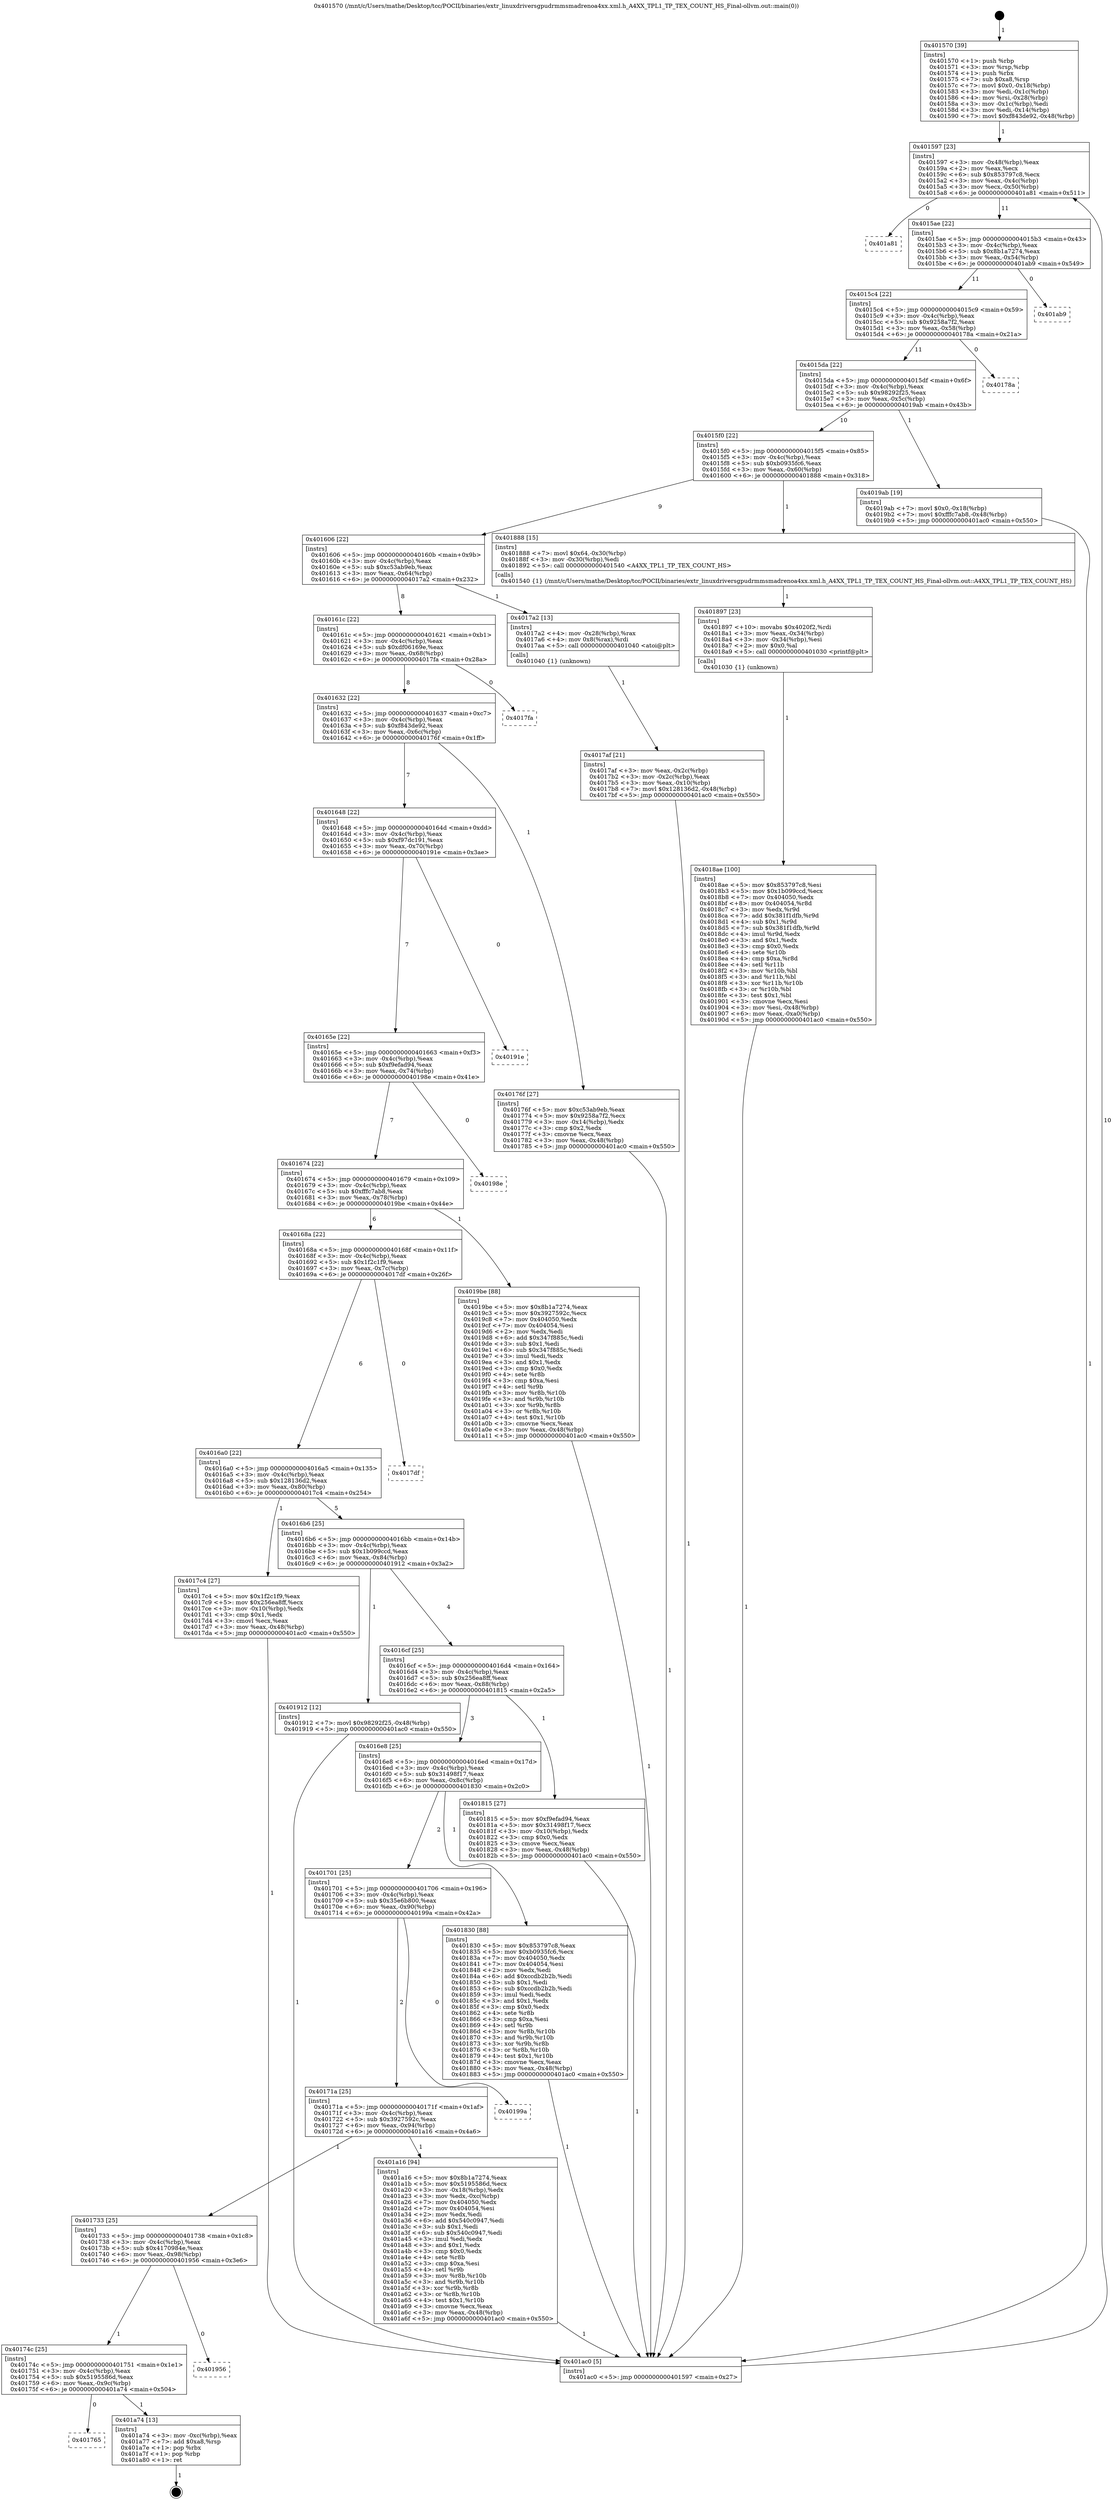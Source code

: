 digraph "0x401570" {
  label = "0x401570 (/mnt/c/Users/mathe/Desktop/tcc/POCII/binaries/extr_linuxdriversgpudrmmsmadrenoa4xx.xml.h_A4XX_TPL1_TP_TEX_COUNT_HS_Final-ollvm.out::main(0))"
  labelloc = "t"
  node[shape=record]

  Entry [label="",width=0.3,height=0.3,shape=circle,fillcolor=black,style=filled]
  "0x401597" [label="{
     0x401597 [23]\l
     | [instrs]\l
     &nbsp;&nbsp;0x401597 \<+3\>: mov -0x48(%rbp),%eax\l
     &nbsp;&nbsp;0x40159a \<+2\>: mov %eax,%ecx\l
     &nbsp;&nbsp;0x40159c \<+6\>: sub $0x853797c8,%ecx\l
     &nbsp;&nbsp;0x4015a2 \<+3\>: mov %eax,-0x4c(%rbp)\l
     &nbsp;&nbsp;0x4015a5 \<+3\>: mov %ecx,-0x50(%rbp)\l
     &nbsp;&nbsp;0x4015a8 \<+6\>: je 0000000000401a81 \<main+0x511\>\l
  }"]
  "0x401a81" [label="{
     0x401a81\l
  }", style=dashed]
  "0x4015ae" [label="{
     0x4015ae [22]\l
     | [instrs]\l
     &nbsp;&nbsp;0x4015ae \<+5\>: jmp 00000000004015b3 \<main+0x43\>\l
     &nbsp;&nbsp;0x4015b3 \<+3\>: mov -0x4c(%rbp),%eax\l
     &nbsp;&nbsp;0x4015b6 \<+5\>: sub $0x8b1a7274,%eax\l
     &nbsp;&nbsp;0x4015bb \<+3\>: mov %eax,-0x54(%rbp)\l
     &nbsp;&nbsp;0x4015be \<+6\>: je 0000000000401ab9 \<main+0x549\>\l
  }"]
  Exit [label="",width=0.3,height=0.3,shape=circle,fillcolor=black,style=filled,peripheries=2]
  "0x401ab9" [label="{
     0x401ab9\l
  }", style=dashed]
  "0x4015c4" [label="{
     0x4015c4 [22]\l
     | [instrs]\l
     &nbsp;&nbsp;0x4015c4 \<+5\>: jmp 00000000004015c9 \<main+0x59\>\l
     &nbsp;&nbsp;0x4015c9 \<+3\>: mov -0x4c(%rbp),%eax\l
     &nbsp;&nbsp;0x4015cc \<+5\>: sub $0x9258a7f2,%eax\l
     &nbsp;&nbsp;0x4015d1 \<+3\>: mov %eax,-0x58(%rbp)\l
     &nbsp;&nbsp;0x4015d4 \<+6\>: je 000000000040178a \<main+0x21a\>\l
  }"]
  "0x401765" [label="{
     0x401765\l
  }", style=dashed]
  "0x40178a" [label="{
     0x40178a\l
  }", style=dashed]
  "0x4015da" [label="{
     0x4015da [22]\l
     | [instrs]\l
     &nbsp;&nbsp;0x4015da \<+5\>: jmp 00000000004015df \<main+0x6f\>\l
     &nbsp;&nbsp;0x4015df \<+3\>: mov -0x4c(%rbp),%eax\l
     &nbsp;&nbsp;0x4015e2 \<+5\>: sub $0x98292f25,%eax\l
     &nbsp;&nbsp;0x4015e7 \<+3\>: mov %eax,-0x5c(%rbp)\l
     &nbsp;&nbsp;0x4015ea \<+6\>: je 00000000004019ab \<main+0x43b\>\l
  }"]
  "0x401a74" [label="{
     0x401a74 [13]\l
     | [instrs]\l
     &nbsp;&nbsp;0x401a74 \<+3\>: mov -0xc(%rbp),%eax\l
     &nbsp;&nbsp;0x401a77 \<+7\>: add $0xa8,%rsp\l
     &nbsp;&nbsp;0x401a7e \<+1\>: pop %rbx\l
     &nbsp;&nbsp;0x401a7f \<+1\>: pop %rbp\l
     &nbsp;&nbsp;0x401a80 \<+1\>: ret\l
  }"]
  "0x4019ab" [label="{
     0x4019ab [19]\l
     | [instrs]\l
     &nbsp;&nbsp;0x4019ab \<+7\>: movl $0x0,-0x18(%rbp)\l
     &nbsp;&nbsp;0x4019b2 \<+7\>: movl $0xfffc7ab8,-0x48(%rbp)\l
     &nbsp;&nbsp;0x4019b9 \<+5\>: jmp 0000000000401ac0 \<main+0x550\>\l
  }"]
  "0x4015f0" [label="{
     0x4015f0 [22]\l
     | [instrs]\l
     &nbsp;&nbsp;0x4015f0 \<+5\>: jmp 00000000004015f5 \<main+0x85\>\l
     &nbsp;&nbsp;0x4015f5 \<+3\>: mov -0x4c(%rbp),%eax\l
     &nbsp;&nbsp;0x4015f8 \<+5\>: sub $0xb0935fc6,%eax\l
     &nbsp;&nbsp;0x4015fd \<+3\>: mov %eax,-0x60(%rbp)\l
     &nbsp;&nbsp;0x401600 \<+6\>: je 0000000000401888 \<main+0x318\>\l
  }"]
  "0x40174c" [label="{
     0x40174c [25]\l
     | [instrs]\l
     &nbsp;&nbsp;0x40174c \<+5\>: jmp 0000000000401751 \<main+0x1e1\>\l
     &nbsp;&nbsp;0x401751 \<+3\>: mov -0x4c(%rbp),%eax\l
     &nbsp;&nbsp;0x401754 \<+5\>: sub $0x5195586d,%eax\l
     &nbsp;&nbsp;0x401759 \<+6\>: mov %eax,-0x9c(%rbp)\l
     &nbsp;&nbsp;0x40175f \<+6\>: je 0000000000401a74 \<main+0x504\>\l
  }"]
  "0x401888" [label="{
     0x401888 [15]\l
     | [instrs]\l
     &nbsp;&nbsp;0x401888 \<+7\>: movl $0x64,-0x30(%rbp)\l
     &nbsp;&nbsp;0x40188f \<+3\>: mov -0x30(%rbp),%edi\l
     &nbsp;&nbsp;0x401892 \<+5\>: call 0000000000401540 \<A4XX_TPL1_TP_TEX_COUNT_HS\>\l
     | [calls]\l
     &nbsp;&nbsp;0x401540 \{1\} (/mnt/c/Users/mathe/Desktop/tcc/POCII/binaries/extr_linuxdriversgpudrmmsmadrenoa4xx.xml.h_A4XX_TPL1_TP_TEX_COUNT_HS_Final-ollvm.out::A4XX_TPL1_TP_TEX_COUNT_HS)\l
  }"]
  "0x401606" [label="{
     0x401606 [22]\l
     | [instrs]\l
     &nbsp;&nbsp;0x401606 \<+5\>: jmp 000000000040160b \<main+0x9b\>\l
     &nbsp;&nbsp;0x40160b \<+3\>: mov -0x4c(%rbp),%eax\l
     &nbsp;&nbsp;0x40160e \<+5\>: sub $0xc53ab9eb,%eax\l
     &nbsp;&nbsp;0x401613 \<+3\>: mov %eax,-0x64(%rbp)\l
     &nbsp;&nbsp;0x401616 \<+6\>: je 00000000004017a2 \<main+0x232\>\l
  }"]
  "0x401956" [label="{
     0x401956\l
  }", style=dashed]
  "0x4017a2" [label="{
     0x4017a2 [13]\l
     | [instrs]\l
     &nbsp;&nbsp;0x4017a2 \<+4\>: mov -0x28(%rbp),%rax\l
     &nbsp;&nbsp;0x4017a6 \<+4\>: mov 0x8(%rax),%rdi\l
     &nbsp;&nbsp;0x4017aa \<+5\>: call 0000000000401040 \<atoi@plt\>\l
     | [calls]\l
     &nbsp;&nbsp;0x401040 \{1\} (unknown)\l
  }"]
  "0x40161c" [label="{
     0x40161c [22]\l
     | [instrs]\l
     &nbsp;&nbsp;0x40161c \<+5\>: jmp 0000000000401621 \<main+0xb1\>\l
     &nbsp;&nbsp;0x401621 \<+3\>: mov -0x4c(%rbp),%eax\l
     &nbsp;&nbsp;0x401624 \<+5\>: sub $0xdf06169e,%eax\l
     &nbsp;&nbsp;0x401629 \<+3\>: mov %eax,-0x68(%rbp)\l
     &nbsp;&nbsp;0x40162c \<+6\>: je 00000000004017fa \<main+0x28a\>\l
  }"]
  "0x401733" [label="{
     0x401733 [25]\l
     | [instrs]\l
     &nbsp;&nbsp;0x401733 \<+5\>: jmp 0000000000401738 \<main+0x1c8\>\l
     &nbsp;&nbsp;0x401738 \<+3\>: mov -0x4c(%rbp),%eax\l
     &nbsp;&nbsp;0x40173b \<+5\>: sub $0x4170984e,%eax\l
     &nbsp;&nbsp;0x401740 \<+6\>: mov %eax,-0x98(%rbp)\l
     &nbsp;&nbsp;0x401746 \<+6\>: je 0000000000401956 \<main+0x3e6\>\l
  }"]
  "0x4017fa" [label="{
     0x4017fa\l
  }", style=dashed]
  "0x401632" [label="{
     0x401632 [22]\l
     | [instrs]\l
     &nbsp;&nbsp;0x401632 \<+5\>: jmp 0000000000401637 \<main+0xc7\>\l
     &nbsp;&nbsp;0x401637 \<+3\>: mov -0x4c(%rbp),%eax\l
     &nbsp;&nbsp;0x40163a \<+5\>: sub $0xf843de92,%eax\l
     &nbsp;&nbsp;0x40163f \<+3\>: mov %eax,-0x6c(%rbp)\l
     &nbsp;&nbsp;0x401642 \<+6\>: je 000000000040176f \<main+0x1ff\>\l
  }"]
  "0x401a16" [label="{
     0x401a16 [94]\l
     | [instrs]\l
     &nbsp;&nbsp;0x401a16 \<+5\>: mov $0x8b1a7274,%eax\l
     &nbsp;&nbsp;0x401a1b \<+5\>: mov $0x5195586d,%ecx\l
     &nbsp;&nbsp;0x401a20 \<+3\>: mov -0x18(%rbp),%edx\l
     &nbsp;&nbsp;0x401a23 \<+3\>: mov %edx,-0xc(%rbp)\l
     &nbsp;&nbsp;0x401a26 \<+7\>: mov 0x404050,%edx\l
     &nbsp;&nbsp;0x401a2d \<+7\>: mov 0x404054,%esi\l
     &nbsp;&nbsp;0x401a34 \<+2\>: mov %edx,%edi\l
     &nbsp;&nbsp;0x401a36 \<+6\>: add $0x540c0947,%edi\l
     &nbsp;&nbsp;0x401a3c \<+3\>: sub $0x1,%edi\l
     &nbsp;&nbsp;0x401a3f \<+6\>: sub $0x540c0947,%edi\l
     &nbsp;&nbsp;0x401a45 \<+3\>: imul %edi,%edx\l
     &nbsp;&nbsp;0x401a48 \<+3\>: and $0x1,%edx\l
     &nbsp;&nbsp;0x401a4b \<+3\>: cmp $0x0,%edx\l
     &nbsp;&nbsp;0x401a4e \<+4\>: sete %r8b\l
     &nbsp;&nbsp;0x401a52 \<+3\>: cmp $0xa,%esi\l
     &nbsp;&nbsp;0x401a55 \<+4\>: setl %r9b\l
     &nbsp;&nbsp;0x401a59 \<+3\>: mov %r8b,%r10b\l
     &nbsp;&nbsp;0x401a5c \<+3\>: and %r9b,%r10b\l
     &nbsp;&nbsp;0x401a5f \<+3\>: xor %r9b,%r8b\l
     &nbsp;&nbsp;0x401a62 \<+3\>: or %r8b,%r10b\l
     &nbsp;&nbsp;0x401a65 \<+4\>: test $0x1,%r10b\l
     &nbsp;&nbsp;0x401a69 \<+3\>: cmovne %ecx,%eax\l
     &nbsp;&nbsp;0x401a6c \<+3\>: mov %eax,-0x48(%rbp)\l
     &nbsp;&nbsp;0x401a6f \<+5\>: jmp 0000000000401ac0 \<main+0x550\>\l
  }"]
  "0x40176f" [label="{
     0x40176f [27]\l
     | [instrs]\l
     &nbsp;&nbsp;0x40176f \<+5\>: mov $0xc53ab9eb,%eax\l
     &nbsp;&nbsp;0x401774 \<+5\>: mov $0x9258a7f2,%ecx\l
     &nbsp;&nbsp;0x401779 \<+3\>: mov -0x14(%rbp),%edx\l
     &nbsp;&nbsp;0x40177c \<+3\>: cmp $0x2,%edx\l
     &nbsp;&nbsp;0x40177f \<+3\>: cmovne %ecx,%eax\l
     &nbsp;&nbsp;0x401782 \<+3\>: mov %eax,-0x48(%rbp)\l
     &nbsp;&nbsp;0x401785 \<+5\>: jmp 0000000000401ac0 \<main+0x550\>\l
  }"]
  "0x401648" [label="{
     0x401648 [22]\l
     | [instrs]\l
     &nbsp;&nbsp;0x401648 \<+5\>: jmp 000000000040164d \<main+0xdd\>\l
     &nbsp;&nbsp;0x40164d \<+3\>: mov -0x4c(%rbp),%eax\l
     &nbsp;&nbsp;0x401650 \<+5\>: sub $0xf97dc191,%eax\l
     &nbsp;&nbsp;0x401655 \<+3\>: mov %eax,-0x70(%rbp)\l
     &nbsp;&nbsp;0x401658 \<+6\>: je 000000000040191e \<main+0x3ae\>\l
  }"]
  "0x401ac0" [label="{
     0x401ac0 [5]\l
     | [instrs]\l
     &nbsp;&nbsp;0x401ac0 \<+5\>: jmp 0000000000401597 \<main+0x27\>\l
  }"]
  "0x401570" [label="{
     0x401570 [39]\l
     | [instrs]\l
     &nbsp;&nbsp;0x401570 \<+1\>: push %rbp\l
     &nbsp;&nbsp;0x401571 \<+3\>: mov %rsp,%rbp\l
     &nbsp;&nbsp;0x401574 \<+1\>: push %rbx\l
     &nbsp;&nbsp;0x401575 \<+7\>: sub $0xa8,%rsp\l
     &nbsp;&nbsp;0x40157c \<+7\>: movl $0x0,-0x18(%rbp)\l
     &nbsp;&nbsp;0x401583 \<+3\>: mov %edi,-0x1c(%rbp)\l
     &nbsp;&nbsp;0x401586 \<+4\>: mov %rsi,-0x28(%rbp)\l
     &nbsp;&nbsp;0x40158a \<+3\>: mov -0x1c(%rbp),%edi\l
     &nbsp;&nbsp;0x40158d \<+3\>: mov %edi,-0x14(%rbp)\l
     &nbsp;&nbsp;0x401590 \<+7\>: movl $0xf843de92,-0x48(%rbp)\l
  }"]
  "0x4017af" [label="{
     0x4017af [21]\l
     | [instrs]\l
     &nbsp;&nbsp;0x4017af \<+3\>: mov %eax,-0x2c(%rbp)\l
     &nbsp;&nbsp;0x4017b2 \<+3\>: mov -0x2c(%rbp),%eax\l
     &nbsp;&nbsp;0x4017b5 \<+3\>: mov %eax,-0x10(%rbp)\l
     &nbsp;&nbsp;0x4017b8 \<+7\>: movl $0x128136d2,-0x48(%rbp)\l
     &nbsp;&nbsp;0x4017bf \<+5\>: jmp 0000000000401ac0 \<main+0x550\>\l
  }"]
  "0x40171a" [label="{
     0x40171a [25]\l
     | [instrs]\l
     &nbsp;&nbsp;0x40171a \<+5\>: jmp 000000000040171f \<main+0x1af\>\l
     &nbsp;&nbsp;0x40171f \<+3\>: mov -0x4c(%rbp),%eax\l
     &nbsp;&nbsp;0x401722 \<+5\>: sub $0x3927592c,%eax\l
     &nbsp;&nbsp;0x401727 \<+6\>: mov %eax,-0x94(%rbp)\l
     &nbsp;&nbsp;0x40172d \<+6\>: je 0000000000401a16 \<main+0x4a6\>\l
  }"]
  "0x40191e" [label="{
     0x40191e\l
  }", style=dashed]
  "0x40165e" [label="{
     0x40165e [22]\l
     | [instrs]\l
     &nbsp;&nbsp;0x40165e \<+5\>: jmp 0000000000401663 \<main+0xf3\>\l
     &nbsp;&nbsp;0x401663 \<+3\>: mov -0x4c(%rbp),%eax\l
     &nbsp;&nbsp;0x401666 \<+5\>: sub $0xf9efad94,%eax\l
     &nbsp;&nbsp;0x40166b \<+3\>: mov %eax,-0x74(%rbp)\l
     &nbsp;&nbsp;0x40166e \<+6\>: je 000000000040198e \<main+0x41e\>\l
  }"]
  "0x40199a" [label="{
     0x40199a\l
  }", style=dashed]
  "0x40198e" [label="{
     0x40198e\l
  }", style=dashed]
  "0x401674" [label="{
     0x401674 [22]\l
     | [instrs]\l
     &nbsp;&nbsp;0x401674 \<+5\>: jmp 0000000000401679 \<main+0x109\>\l
     &nbsp;&nbsp;0x401679 \<+3\>: mov -0x4c(%rbp),%eax\l
     &nbsp;&nbsp;0x40167c \<+5\>: sub $0xfffc7ab8,%eax\l
     &nbsp;&nbsp;0x401681 \<+3\>: mov %eax,-0x78(%rbp)\l
     &nbsp;&nbsp;0x401684 \<+6\>: je 00000000004019be \<main+0x44e\>\l
  }"]
  "0x4018ae" [label="{
     0x4018ae [100]\l
     | [instrs]\l
     &nbsp;&nbsp;0x4018ae \<+5\>: mov $0x853797c8,%esi\l
     &nbsp;&nbsp;0x4018b3 \<+5\>: mov $0x1b099ccd,%ecx\l
     &nbsp;&nbsp;0x4018b8 \<+7\>: mov 0x404050,%edx\l
     &nbsp;&nbsp;0x4018bf \<+8\>: mov 0x404054,%r8d\l
     &nbsp;&nbsp;0x4018c7 \<+3\>: mov %edx,%r9d\l
     &nbsp;&nbsp;0x4018ca \<+7\>: add $0x381f1dfb,%r9d\l
     &nbsp;&nbsp;0x4018d1 \<+4\>: sub $0x1,%r9d\l
     &nbsp;&nbsp;0x4018d5 \<+7\>: sub $0x381f1dfb,%r9d\l
     &nbsp;&nbsp;0x4018dc \<+4\>: imul %r9d,%edx\l
     &nbsp;&nbsp;0x4018e0 \<+3\>: and $0x1,%edx\l
     &nbsp;&nbsp;0x4018e3 \<+3\>: cmp $0x0,%edx\l
     &nbsp;&nbsp;0x4018e6 \<+4\>: sete %r10b\l
     &nbsp;&nbsp;0x4018ea \<+4\>: cmp $0xa,%r8d\l
     &nbsp;&nbsp;0x4018ee \<+4\>: setl %r11b\l
     &nbsp;&nbsp;0x4018f2 \<+3\>: mov %r10b,%bl\l
     &nbsp;&nbsp;0x4018f5 \<+3\>: and %r11b,%bl\l
     &nbsp;&nbsp;0x4018f8 \<+3\>: xor %r11b,%r10b\l
     &nbsp;&nbsp;0x4018fb \<+3\>: or %r10b,%bl\l
     &nbsp;&nbsp;0x4018fe \<+3\>: test $0x1,%bl\l
     &nbsp;&nbsp;0x401901 \<+3\>: cmovne %ecx,%esi\l
     &nbsp;&nbsp;0x401904 \<+3\>: mov %esi,-0x48(%rbp)\l
     &nbsp;&nbsp;0x401907 \<+6\>: mov %eax,-0xa0(%rbp)\l
     &nbsp;&nbsp;0x40190d \<+5\>: jmp 0000000000401ac0 \<main+0x550\>\l
  }"]
  "0x4019be" [label="{
     0x4019be [88]\l
     | [instrs]\l
     &nbsp;&nbsp;0x4019be \<+5\>: mov $0x8b1a7274,%eax\l
     &nbsp;&nbsp;0x4019c3 \<+5\>: mov $0x3927592c,%ecx\l
     &nbsp;&nbsp;0x4019c8 \<+7\>: mov 0x404050,%edx\l
     &nbsp;&nbsp;0x4019cf \<+7\>: mov 0x404054,%esi\l
     &nbsp;&nbsp;0x4019d6 \<+2\>: mov %edx,%edi\l
     &nbsp;&nbsp;0x4019d8 \<+6\>: add $0x347f885c,%edi\l
     &nbsp;&nbsp;0x4019de \<+3\>: sub $0x1,%edi\l
     &nbsp;&nbsp;0x4019e1 \<+6\>: sub $0x347f885c,%edi\l
     &nbsp;&nbsp;0x4019e7 \<+3\>: imul %edi,%edx\l
     &nbsp;&nbsp;0x4019ea \<+3\>: and $0x1,%edx\l
     &nbsp;&nbsp;0x4019ed \<+3\>: cmp $0x0,%edx\l
     &nbsp;&nbsp;0x4019f0 \<+4\>: sete %r8b\l
     &nbsp;&nbsp;0x4019f4 \<+3\>: cmp $0xa,%esi\l
     &nbsp;&nbsp;0x4019f7 \<+4\>: setl %r9b\l
     &nbsp;&nbsp;0x4019fb \<+3\>: mov %r8b,%r10b\l
     &nbsp;&nbsp;0x4019fe \<+3\>: and %r9b,%r10b\l
     &nbsp;&nbsp;0x401a01 \<+3\>: xor %r9b,%r8b\l
     &nbsp;&nbsp;0x401a04 \<+3\>: or %r8b,%r10b\l
     &nbsp;&nbsp;0x401a07 \<+4\>: test $0x1,%r10b\l
     &nbsp;&nbsp;0x401a0b \<+3\>: cmovne %ecx,%eax\l
     &nbsp;&nbsp;0x401a0e \<+3\>: mov %eax,-0x48(%rbp)\l
     &nbsp;&nbsp;0x401a11 \<+5\>: jmp 0000000000401ac0 \<main+0x550\>\l
  }"]
  "0x40168a" [label="{
     0x40168a [22]\l
     | [instrs]\l
     &nbsp;&nbsp;0x40168a \<+5\>: jmp 000000000040168f \<main+0x11f\>\l
     &nbsp;&nbsp;0x40168f \<+3\>: mov -0x4c(%rbp),%eax\l
     &nbsp;&nbsp;0x401692 \<+5\>: sub $0x1f2c1f9,%eax\l
     &nbsp;&nbsp;0x401697 \<+3\>: mov %eax,-0x7c(%rbp)\l
     &nbsp;&nbsp;0x40169a \<+6\>: je 00000000004017df \<main+0x26f\>\l
  }"]
  "0x401897" [label="{
     0x401897 [23]\l
     | [instrs]\l
     &nbsp;&nbsp;0x401897 \<+10\>: movabs $0x4020f2,%rdi\l
     &nbsp;&nbsp;0x4018a1 \<+3\>: mov %eax,-0x34(%rbp)\l
     &nbsp;&nbsp;0x4018a4 \<+3\>: mov -0x34(%rbp),%esi\l
     &nbsp;&nbsp;0x4018a7 \<+2\>: mov $0x0,%al\l
     &nbsp;&nbsp;0x4018a9 \<+5\>: call 0000000000401030 \<printf@plt\>\l
     | [calls]\l
     &nbsp;&nbsp;0x401030 \{1\} (unknown)\l
  }"]
  "0x4017df" [label="{
     0x4017df\l
  }", style=dashed]
  "0x4016a0" [label="{
     0x4016a0 [22]\l
     | [instrs]\l
     &nbsp;&nbsp;0x4016a0 \<+5\>: jmp 00000000004016a5 \<main+0x135\>\l
     &nbsp;&nbsp;0x4016a5 \<+3\>: mov -0x4c(%rbp),%eax\l
     &nbsp;&nbsp;0x4016a8 \<+5\>: sub $0x128136d2,%eax\l
     &nbsp;&nbsp;0x4016ad \<+3\>: mov %eax,-0x80(%rbp)\l
     &nbsp;&nbsp;0x4016b0 \<+6\>: je 00000000004017c4 \<main+0x254\>\l
  }"]
  "0x401701" [label="{
     0x401701 [25]\l
     | [instrs]\l
     &nbsp;&nbsp;0x401701 \<+5\>: jmp 0000000000401706 \<main+0x196\>\l
     &nbsp;&nbsp;0x401706 \<+3\>: mov -0x4c(%rbp),%eax\l
     &nbsp;&nbsp;0x401709 \<+5\>: sub $0x35e6b800,%eax\l
     &nbsp;&nbsp;0x40170e \<+6\>: mov %eax,-0x90(%rbp)\l
     &nbsp;&nbsp;0x401714 \<+6\>: je 000000000040199a \<main+0x42a\>\l
  }"]
  "0x4017c4" [label="{
     0x4017c4 [27]\l
     | [instrs]\l
     &nbsp;&nbsp;0x4017c4 \<+5\>: mov $0x1f2c1f9,%eax\l
     &nbsp;&nbsp;0x4017c9 \<+5\>: mov $0x256ea8ff,%ecx\l
     &nbsp;&nbsp;0x4017ce \<+3\>: mov -0x10(%rbp),%edx\l
     &nbsp;&nbsp;0x4017d1 \<+3\>: cmp $0x1,%edx\l
     &nbsp;&nbsp;0x4017d4 \<+3\>: cmovl %ecx,%eax\l
     &nbsp;&nbsp;0x4017d7 \<+3\>: mov %eax,-0x48(%rbp)\l
     &nbsp;&nbsp;0x4017da \<+5\>: jmp 0000000000401ac0 \<main+0x550\>\l
  }"]
  "0x4016b6" [label="{
     0x4016b6 [25]\l
     | [instrs]\l
     &nbsp;&nbsp;0x4016b6 \<+5\>: jmp 00000000004016bb \<main+0x14b\>\l
     &nbsp;&nbsp;0x4016bb \<+3\>: mov -0x4c(%rbp),%eax\l
     &nbsp;&nbsp;0x4016be \<+5\>: sub $0x1b099ccd,%eax\l
     &nbsp;&nbsp;0x4016c3 \<+6\>: mov %eax,-0x84(%rbp)\l
     &nbsp;&nbsp;0x4016c9 \<+6\>: je 0000000000401912 \<main+0x3a2\>\l
  }"]
  "0x401830" [label="{
     0x401830 [88]\l
     | [instrs]\l
     &nbsp;&nbsp;0x401830 \<+5\>: mov $0x853797c8,%eax\l
     &nbsp;&nbsp;0x401835 \<+5\>: mov $0xb0935fc6,%ecx\l
     &nbsp;&nbsp;0x40183a \<+7\>: mov 0x404050,%edx\l
     &nbsp;&nbsp;0x401841 \<+7\>: mov 0x404054,%esi\l
     &nbsp;&nbsp;0x401848 \<+2\>: mov %edx,%edi\l
     &nbsp;&nbsp;0x40184a \<+6\>: add $0xccdb2b2b,%edi\l
     &nbsp;&nbsp;0x401850 \<+3\>: sub $0x1,%edi\l
     &nbsp;&nbsp;0x401853 \<+6\>: sub $0xccdb2b2b,%edi\l
     &nbsp;&nbsp;0x401859 \<+3\>: imul %edi,%edx\l
     &nbsp;&nbsp;0x40185c \<+3\>: and $0x1,%edx\l
     &nbsp;&nbsp;0x40185f \<+3\>: cmp $0x0,%edx\l
     &nbsp;&nbsp;0x401862 \<+4\>: sete %r8b\l
     &nbsp;&nbsp;0x401866 \<+3\>: cmp $0xa,%esi\l
     &nbsp;&nbsp;0x401869 \<+4\>: setl %r9b\l
     &nbsp;&nbsp;0x40186d \<+3\>: mov %r8b,%r10b\l
     &nbsp;&nbsp;0x401870 \<+3\>: and %r9b,%r10b\l
     &nbsp;&nbsp;0x401873 \<+3\>: xor %r9b,%r8b\l
     &nbsp;&nbsp;0x401876 \<+3\>: or %r8b,%r10b\l
     &nbsp;&nbsp;0x401879 \<+4\>: test $0x1,%r10b\l
     &nbsp;&nbsp;0x40187d \<+3\>: cmovne %ecx,%eax\l
     &nbsp;&nbsp;0x401880 \<+3\>: mov %eax,-0x48(%rbp)\l
     &nbsp;&nbsp;0x401883 \<+5\>: jmp 0000000000401ac0 \<main+0x550\>\l
  }"]
  "0x401912" [label="{
     0x401912 [12]\l
     | [instrs]\l
     &nbsp;&nbsp;0x401912 \<+7\>: movl $0x98292f25,-0x48(%rbp)\l
     &nbsp;&nbsp;0x401919 \<+5\>: jmp 0000000000401ac0 \<main+0x550\>\l
  }"]
  "0x4016cf" [label="{
     0x4016cf [25]\l
     | [instrs]\l
     &nbsp;&nbsp;0x4016cf \<+5\>: jmp 00000000004016d4 \<main+0x164\>\l
     &nbsp;&nbsp;0x4016d4 \<+3\>: mov -0x4c(%rbp),%eax\l
     &nbsp;&nbsp;0x4016d7 \<+5\>: sub $0x256ea8ff,%eax\l
     &nbsp;&nbsp;0x4016dc \<+6\>: mov %eax,-0x88(%rbp)\l
     &nbsp;&nbsp;0x4016e2 \<+6\>: je 0000000000401815 \<main+0x2a5\>\l
  }"]
  "0x4016e8" [label="{
     0x4016e8 [25]\l
     | [instrs]\l
     &nbsp;&nbsp;0x4016e8 \<+5\>: jmp 00000000004016ed \<main+0x17d\>\l
     &nbsp;&nbsp;0x4016ed \<+3\>: mov -0x4c(%rbp),%eax\l
     &nbsp;&nbsp;0x4016f0 \<+5\>: sub $0x31498f17,%eax\l
     &nbsp;&nbsp;0x4016f5 \<+6\>: mov %eax,-0x8c(%rbp)\l
     &nbsp;&nbsp;0x4016fb \<+6\>: je 0000000000401830 \<main+0x2c0\>\l
  }"]
  "0x401815" [label="{
     0x401815 [27]\l
     | [instrs]\l
     &nbsp;&nbsp;0x401815 \<+5\>: mov $0xf9efad94,%eax\l
     &nbsp;&nbsp;0x40181a \<+5\>: mov $0x31498f17,%ecx\l
     &nbsp;&nbsp;0x40181f \<+3\>: mov -0x10(%rbp),%edx\l
     &nbsp;&nbsp;0x401822 \<+3\>: cmp $0x0,%edx\l
     &nbsp;&nbsp;0x401825 \<+3\>: cmove %ecx,%eax\l
     &nbsp;&nbsp;0x401828 \<+3\>: mov %eax,-0x48(%rbp)\l
     &nbsp;&nbsp;0x40182b \<+5\>: jmp 0000000000401ac0 \<main+0x550\>\l
  }"]
  Entry -> "0x401570" [label=" 1"]
  "0x401597" -> "0x401a81" [label=" 0"]
  "0x401597" -> "0x4015ae" [label=" 11"]
  "0x401a74" -> Exit [label=" 1"]
  "0x4015ae" -> "0x401ab9" [label=" 0"]
  "0x4015ae" -> "0x4015c4" [label=" 11"]
  "0x40174c" -> "0x401765" [label=" 0"]
  "0x4015c4" -> "0x40178a" [label=" 0"]
  "0x4015c4" -> "0x4015da" [label=" 11"]
  "0x40174c" -> "0x401a74" [label=" 1"]
  "0x4015da" -> "0x4019ab" [label=" 1"]
  "0x4015da" -> "0x4015f0" [label=" 10"]
  "0x401733" -> "0x40174c" [label=" 1"]
  "0x4015f0" -> "0x401888" [label=" 1"]
  "0x4015f0" -> "0x401606" [label=" 9"]
  "0x401733" -> "0x401956" [label=" 0"]
  "0x401606" -> "0x4017a2" [label=" 1"]
  "0x401606" -> "0x40161c" [label=" 8"]
  "0x401a16" -> "0x401ac0" [label=" 1"]
  "0x40161c" -> "0x4017fa" [label=" 0"]
  "0x40161c" -> "0x401632" [label=" 8"]
  "0x40171a" -> "0x401733" [label=" 1"]
  "0x401632" -> "0x40176f" [label=" 1"]
  "0x401632" -> "0x401648" [label=" 7"]
  "0x40176f" -> "0x401ac0" [label=" 1"]
  "0x401570" -> "0x401597" [label=" 1"]
  "0x401ac0" -> "0x401597" [label=" 10"]
  "0x4017a2" -> "0x4017af" [label=" 1"]
  "0x4017af" -> "0x401ac0" [label=" 1"]
  "0x40171a" -> "0x401a16" [label=" 1"]
  "0x401648" -> "0x40191e" [label=" 0"]
  "0x401648" -> "0x40165e" [label=" 7"]
  "0x401701" -> "0x40171a" [label=" 2"]
  "0x40165e" -> "0x40198e" [label=" 0"]
  "0x40165e" -> "0x401674" [label=" 7"]
  "0x401701" -> "0x40199a" [label=" 0"]
  "0x401674" -> "0x4019be" [label=" 1"]
  "0x401674" -> "0x40168a" [label=" 6"]
  "0x4019be" -> "0x401ac0" [label=" 1"]
  "0x40168a" -> "0x4017df" [label=" 0"]
  "0x40168a" -> "0x4016a0" [label=" 6"]
  "0x4019ab" -> "0x401ac0" [label=" 1"]
  "0x4016a0" -> "0x4017c4" [label=" 1"]
  "0x4016a0" -> "0x4016b6" [label=" 5"]
  "0x4017c4" -> "0x401ac0" [label=" 1"]
  "0x401912" -> "0x401ac0" [label=" 1"]
  "0x4016b6" -> "0x401912" [label=" 1"]
  "0x4016b6" -> "0x4016cf" [label=" 4"]
  "0x4018ae" -> "0x401ac0" [label=" 1"]
  "0x4016cf" -> "0x401815" [label=" 1"]
  "0x4016cf" -> "0x4016e8" [label=" 3"]
  "0x401815" -> "0x401ac0" [label=" 1"]
  "0x401897" -> "0x4018ae" [label=" 1"]
  "0x4016e8" -> "0x401830" [label=" 1"]
  "0x4016e8" -> "0x401701" [label=" 2"]
  "0x401830" -> "0x401ac0" [label=" 1"]
  "0x401888" -> "0x401897" [label=" 1"]
}
